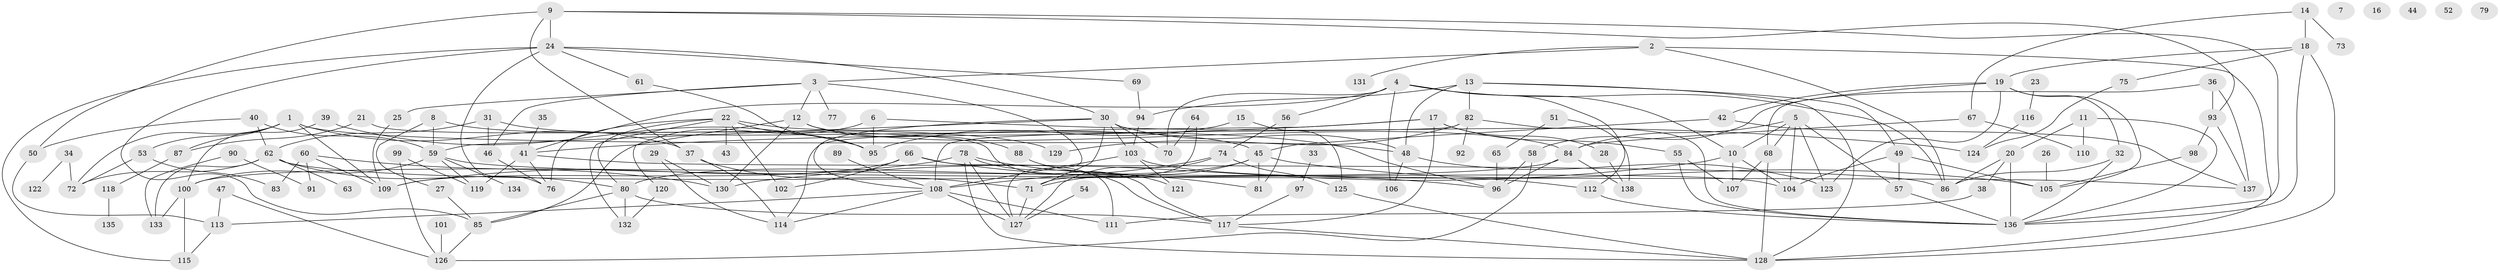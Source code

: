 // coarse degree distribution, {14: 0.019230769230769232, 8: 0.09615384615384616, 9: 0.057692307692307696, 11: 0.038461538461538464, 3: 0.15384615384615385, 6: 0.11538461538461539, 4: 0.07692307692307693, 7: 0.07692307692307693, 5: 0.11538461538461539, 1: 0.1346153846153846, 2: 0.057692307692307696, 12: 0.019230769230769232, 10: 0.038461538461538464}
// Generated by graph-tools (version 1.1) at 2025/48/03/04/25 22:48:35]
// undirected, 138 vertices, 230 edges
graph export_dot {
  node [color=gray90,style=filled];
  1;
  2;
  3;
  4;
  5;
  6;
  7;
  8;
  9;
  10;
  11;
  12;
  13;
  14;
  15;
  16;
  17;
  18;
  19;
  20;
  21;
  22;
  23;
  24;
  25;
  26;
  27;
  28;
  29;
  30;
  31;
  32;
  33;
  34;
  35;
  36;
  37;
  38;
  39;
  40;
  41;
  42;
  43;
  44;
  45;
  46;
  47;
  48;
  49;
  50;
  51;
  52;
  53;
  54;
  55;
  56;
  57;
  58;
  59;
  60;
  61;
  62;
  63;
  64;
  65;
  66;
  67;
  68;
  69;
  70;
  71;
  72;
  73;
  74;
  75;
  76;
  77;
  78;
  79;
  80;
  81;
  82;
  83;
  84;
  85;
  86;
  87;
  88;
  89;
  90;
  91;
  92;
  93;
  94;
  95;
  96;
  97;
  98;
  99;
  100;
  101;
  102;
  103;
  104;
  105;
  106;
  107;
  108;
  109;
  110;
  111;
  112;
  113;
  114;
  115;
  116;
  117;
  118;
  119;
  120;
  121;
  122;
  123;
  124;
  125;
  126;
  127;
  128;
  129;
  130;
  131;
  132;
  133;
  134;
  135;
  136;
  137;
  138;
  1 -- 37;
  1 -- 48;
  1 -- 53;
  1 -- 72;
  1 -- 87;
  1 -- 109;
  2 -- 3;
  2 -- 86;
  2 -- 128;
  2 -- 131;
  3 -- 12;
  3 -- 25;
  3 -- 46;
  3 -- 77;
  3 -- 127;
  4 -- 10;
  4 -- 41;
  4 -- 56;
  4 -- 70;
  4 -- 86;
  4 -- 106;
  4 -- 112;
  5 -- 10;
  5 -- 57;
  5 -- 68;
  5 -- 84;
  5 -- 104;
  5 -- 123;
  6 -- 85;
  6 -- 95;
  6 -- 124;
  8 -- 27;
  8 -- 59;
  8 -- 129;
  9 -- 24;
  9 -- 37;
  9 -- 50;
  9 -- 93;
  9 -- 136;
  10 -- 104;
  10 -- 107;
  10 -- 130;
  11 -- 20;
  11 -- 110;
  11 -- 136;
  12 -- 84;
  12 -- 88;
  12 -- 120;
  12 -- 130;
  13 -- 48;
  13 -- 49;
  13 -- 82;
  13 -- 94;
  13 -- 128;
  14 -- 18;
  14 -- 67;
  14 -- 73;
  15 -- 95;
  15 -- 125;
  17 -- 28;
  17 -- 41;
  17 -- 55;
  17 -- 114;
  17 -- 117;
  18 -- 19;
  18 -- 75;
  18 -- 128;
  18 -- 136;
  19 -- 32;
  19 -- 42;
  19 -- 58;
  19 -- 105;
  19 -- 123;
  20 -- 38;
  20 -- 86;
  20 -- 136;
  21 -- 87;
  21 -- 117;
  22 -- 43;
  22 -- 45;
  22 -- 76;
  22 -- 80;
  22 -- 95;
  22 -- 102;
  22 -- 132;
  23 -- 116;
  24 -- 30;
  24 -- 61;
  24 -- 69;
  24 -- 76;
  24 -- 85;
  24 -- 115;
  25 -- 109;
  26 -- 105;
  27 -- 85;
  28 -- 138;
  29 -- 114;
  29 -- 130;
  30 -- 48;
  30 -- 59;
  30 -- 70;
  30 -- 71;
  30 -- 103;
  30 -- 108;
  31 -- 46;
  31 -- 62;
  31 -- 96;
  32 -- 86;
  32 -- 136;
  33 -- 97;
  34 -- 72;
  34 -- 122;
  35 -- 41;
  36 -- 68;
  36 -- 93;
  36 -- 137;
  37 -- 71;
  37 -- 114;
  38 -- 111;
  39 -- 95;
  39 -- 100;
  40 -- 50;
  40 -- 59;
  40 -- 62;
  41 -- 76;
  41 -- 86;
  41 -- 119;
  42 -- 45;
  42 -- 137;
  45 -- 71;
  45 -- 80;
  45 -- 81;
  45 -- 105;
  46 -- 76;
  47 -- 113;
  47 -- 126;
  48 -- 106;
  48 -- 123;
  49 -- 57;
  49 -- 104;
  49 -- 105;
  50 -- 113;
  51 -- 65;
  51 -- 138;
  53 -- 72;
  53 -- 83;
  54 -- 127;
  55 -- 107;
  55 -- 136;
  56 -- 74;
  56 -- 81;
  57 -- 136;
  58 -- 96;
  58 -- 126;
  59 -- 100;
  59 -- 119;
  59 -- 134;
  59 -- 137;
  60 -- 83;
  60 -- 91;
  60 -- 109;
  60 -- 130;
  61 -- 95;
  62 -- 63;
  62 -- 72;
  62 -- 80;
  62 -- 104;
  62 -- 133;
  64 -- 70;
  64 -- 71;
  65 -- 96;
  66 -- 96;
  66 -- 102;
  66 -- 109;
  66 -- 111;
  67 -- 84;
  67 -- 110;
  68 -- 107;
  68 -- 128;
  69 -- 94;
  71 -- 127;
  74 -- 108;
  74 -- 125;
  74 -- 127;
  75 -- 124;
  78 -- 81;
  78 -- 109;
  78 -- 117;
  78 -- 127;
  78 -- 128;
  80 -- 85;
  80 -- 117;
  80 -- 132;
  82 -- 92;
  82 -- 108;
  82 -- 129;
  82 -- 136;
  84 -- 96;
  84 -- 100;
  84 -- 138;
  85 -- 126;
  87 -- 118;
  88 -- 121;
  89 -- 108;
  90 -- 91;
  90 -- 133;
  93 -- 98;
  93 -- 137;
  94 -- 103;
  97 -- 117;
  98 -- 105;
  99 -- 119;
  99 -- 126;
  100 -- 115;
  100 -- 133;
  101 -- 126;
  103 -- 108;
  103 -- 112;
  103 -- 121;
  108 -- 111;
  108 -- 113;
  108 -- 114;
  108 -- 127;
  112 -- 136;
  113 -- 115;
  116 -- 124;
  117 -- 128;
  118 -- 135;
  120 -- 132;
  125 -- 128;
}
